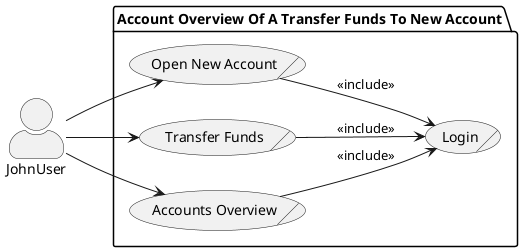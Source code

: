 @startuml ACCOUNT_OVERVIEW_OF_A_TRANSFER_TO_NEW_ACCOUNT_USECASE
left to right direction
skinparam actorStyle awesome

actor JohnUser as user

package "Account Overview Of A Transfer Funds To New Account" {
    usecase (Login)/ as login
    usecase (Open New Account)/ as account
    usecase (Transfer Funds)/ as transfer
    usecase (Accounts Overview)/ as overview
}

user --> account
user --> transfer
user --> overview
account --> login: <<include>>
transfer --> login: <<include>>
overview --> login: <<include>>

@enduml